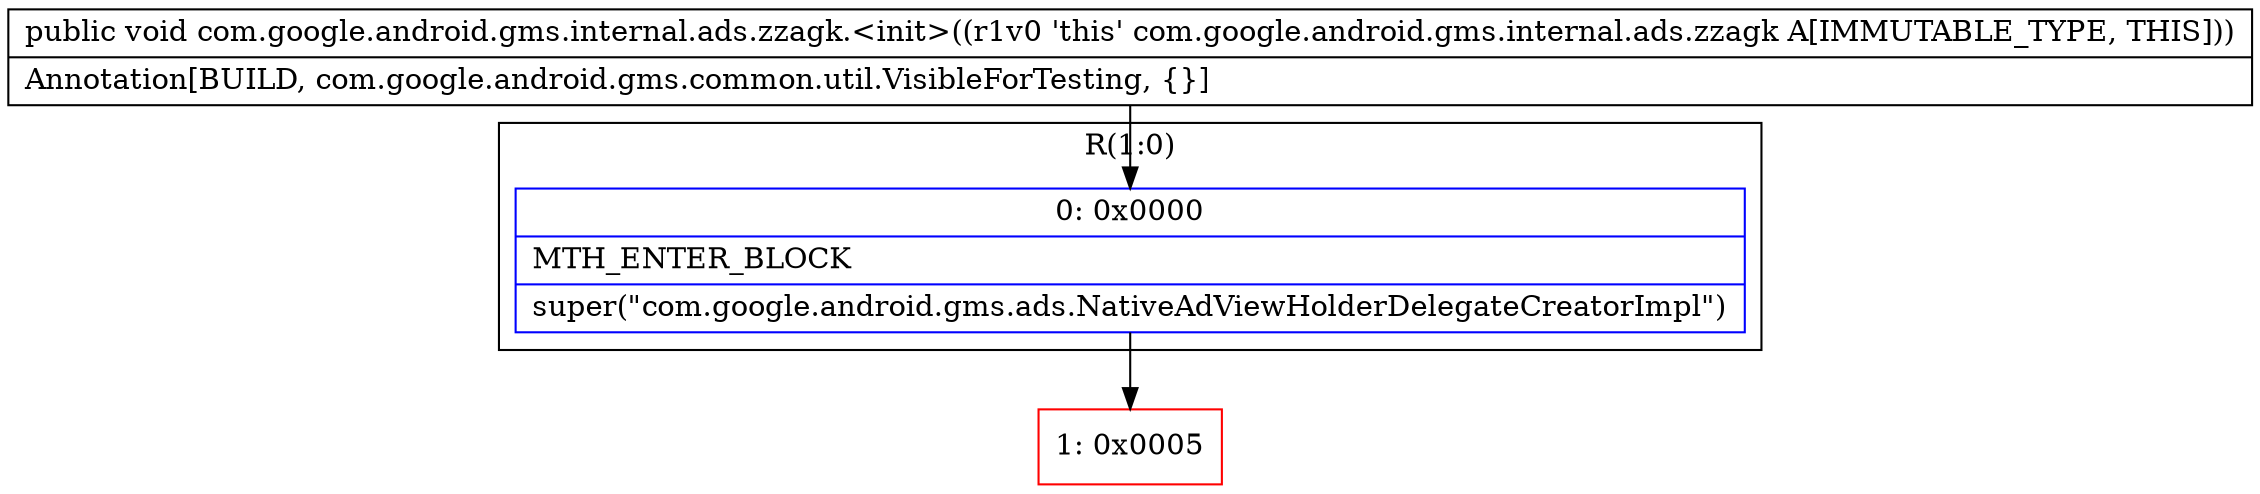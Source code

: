 digraph "CFG forcom.google.android.gms.internal.ads.zzagk.\<init\>()V" {
subgraph cluster_Region_1362049711 {
label = "R(1:0)";
node [shape=record,color=blue];
Node_0 [shape=record,label="{0\:\ 0x0000|MTH_ENTER_BLOCK\l|super(\"com.google.android.gms.ads.NativeAdViewHolderDelegateCreatorImpl\")\l}"];
}
Node_1 [shape=record,color=red,label="{1\:\ 0x0005}"];
MethodNode[shape=record,label="{public void com.google.android.gms.internal.ads.zzagk.\<init\>((r1v0 'this' com.google.android.gms.internal.ads.zzagk A[IMMUTABLE_TYPE, THIS]))  | Annotation[BUILD, com.google.android.gms.common.util.VisibleForTesting, \{\}]\l}"];
MethodNode -> Node_0;
Node_0 -> Node_1;
}

